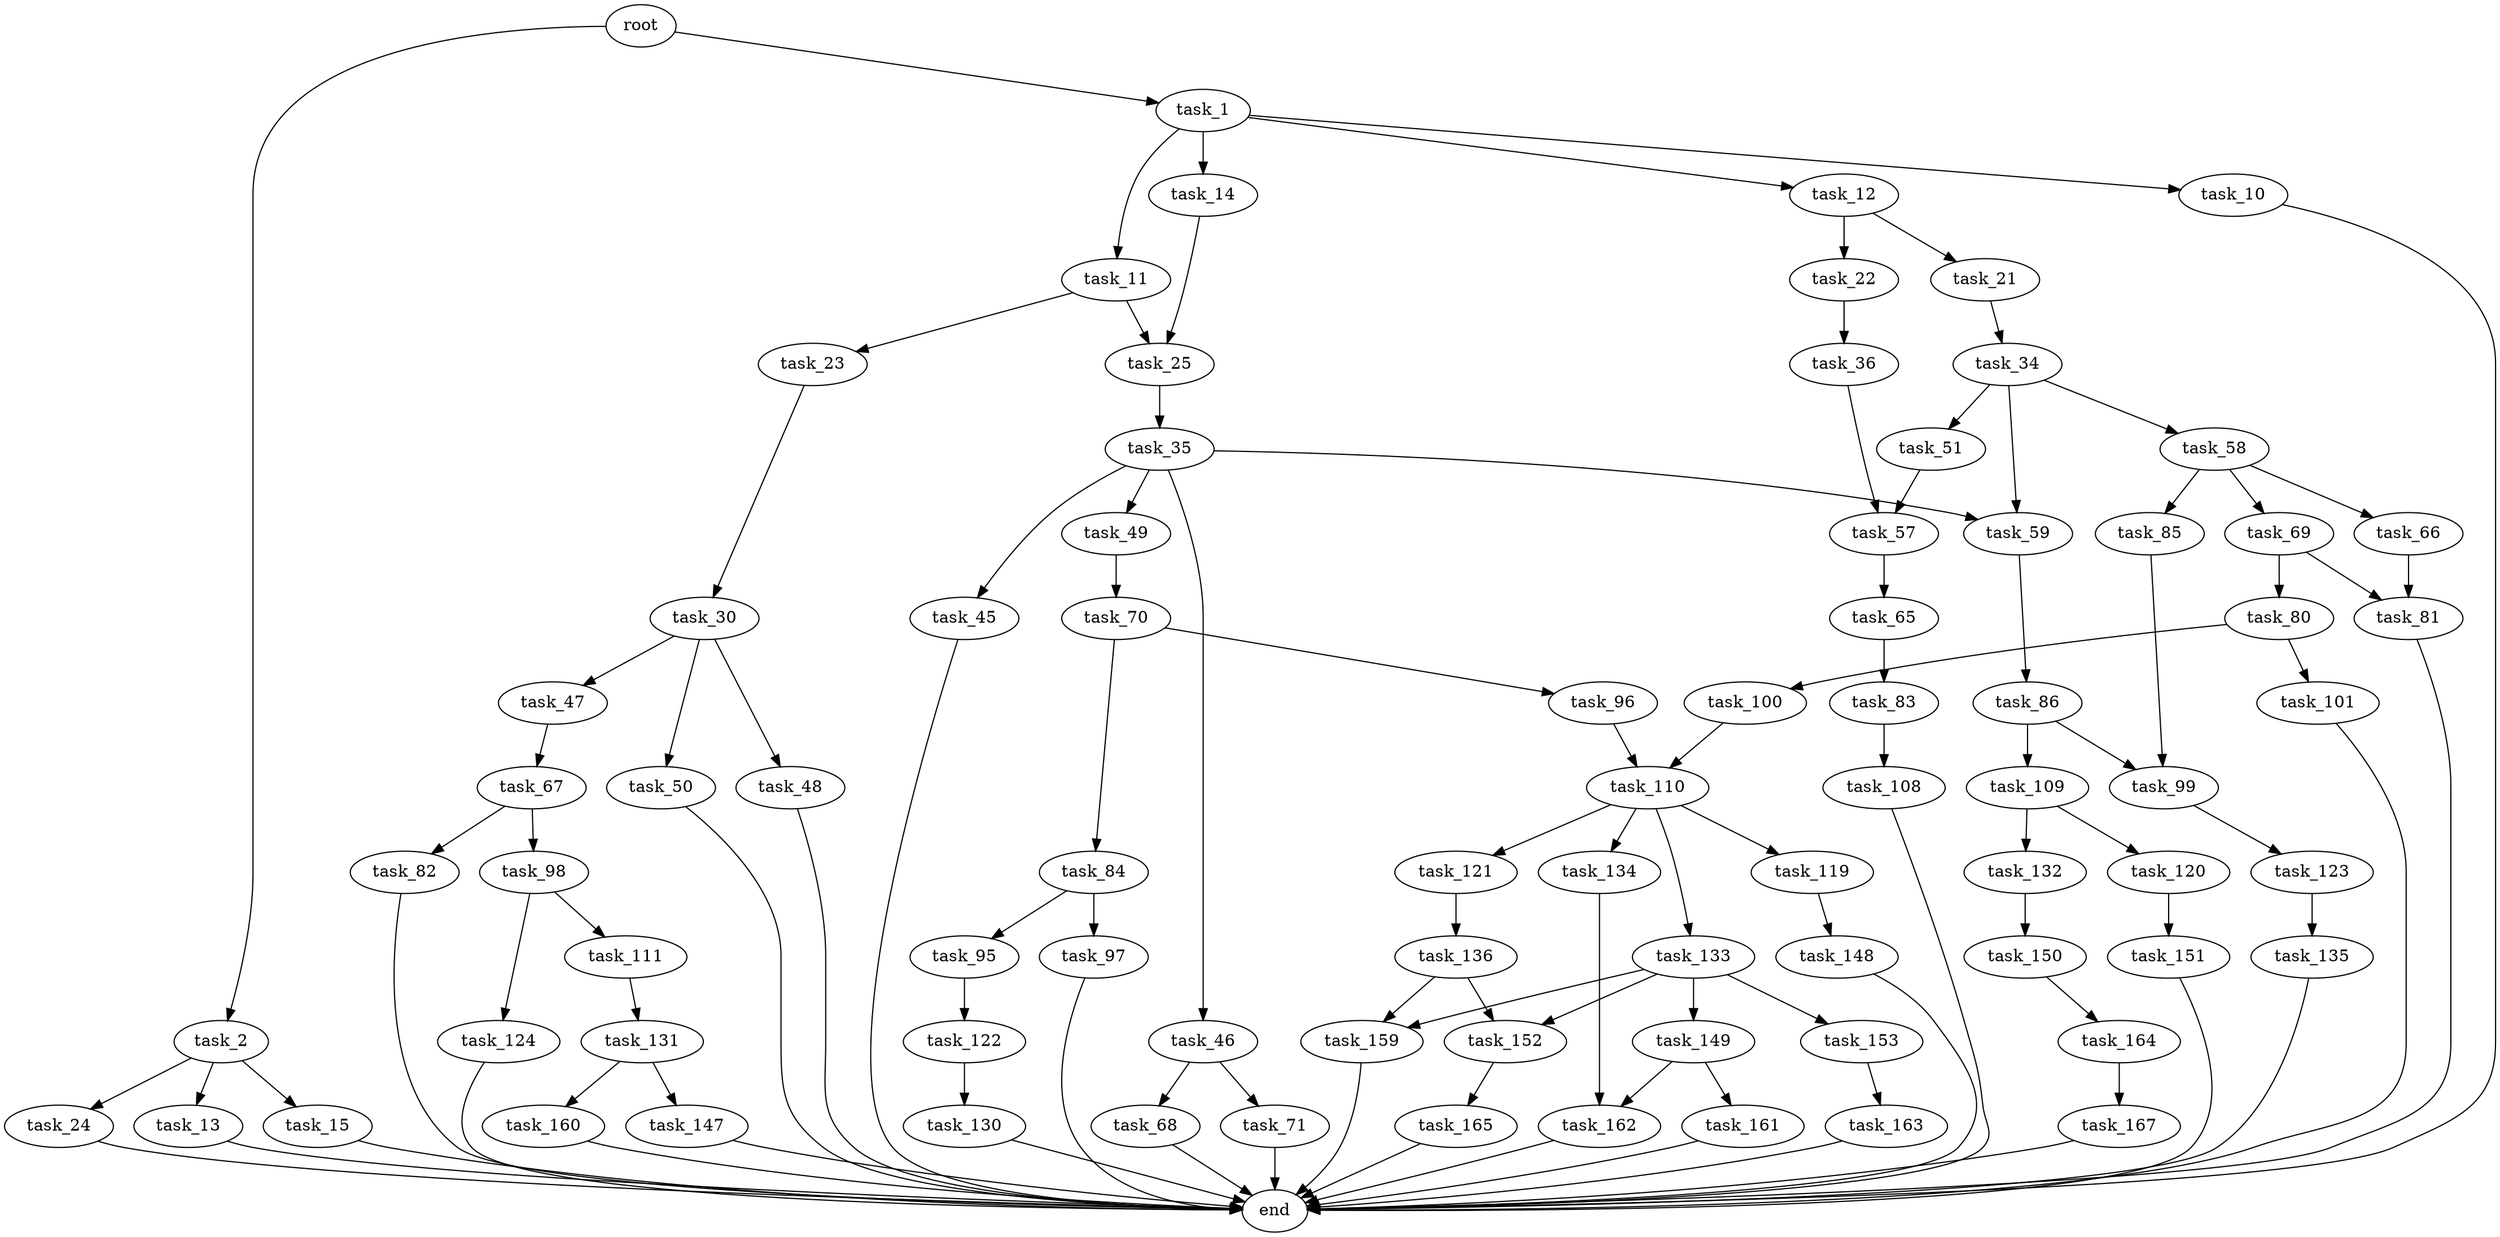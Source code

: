 digraph G {
  root [size="0.000000"];
  task_1 [size="134217728000.000000"];
  task_2 [size="8365533443.000000"];
  task_10 [size="28991029248.000000"];
  task_11 [size="368293445632.000000"];
  task_12 [size="361025644356.000000"];
  task_14 [size="1191925266152.000000"];
  task_13 [size="1073741824000.000000"];
  task_15 [size="231928233984.000000"];
  task_24 [size="368293445632.000000"];
  end [size="0.000000"];
  task_23 [size="762886931134.000000"];
  task_25 [size="13706842308.000000"];
  task_21 [size="368293445632.000000"];
  task_22 [size="144142184868.000000"];
  task_34 [size="1141202502521.000000"];
  task_36 [size="208537236878.000000"];
  task_30 [size="16503936965.000000"];
  task_35 [size="16228826794.000000"];
  task_47 [size="134217728000.000000"];
  task_48 [size="818486786588.000000"];
  task_50 [size="399754719554.000000"];
  task_51 [size="28991029248.000000"];
  task_58 [size="134217728000.000000"];
  task_59 [size="8440363429.000000"];
  task_45 [size="13488633040.000000"];
  task_46 [size="32942035203.000000"];
  task_49 [size="698430217719.000000"];
  task_57 [size="368293445632.000000"];
  task_68 [size="108906272443.000000"];
  task_71 [size="436297116308.000000"];
  task_67 [size="247047924146.000000"];
  task_70 [size="549755813888.000000"];
  task_65 [size="19641177025.000000"];
  task_66 [size="5551132236.000000"];
  task_69 [size="8589934592.000000"];
  task_85 [size="8543266103.000000"];
  task_86 [size="21206464752.000000"];
  task_83 [size="455499993656.000000"];
  task_81 [size="368293445632.000000"];
  task_82 [size="1219220603675.000000"];
  task_98 [size="23711818848.000000"];
  task_80 [size="1049799671039.000000"];
  task_84 [size="68719476736.000000"];
  task_96 [size="462686394092.000000"];
  task_100 [size="19005131195.000000"];
  task_101 [size="19969132943.000000"];
  task_108 [size="64271267201.000000"];
  task_95 [size="8589934592.000000"];
  task_97 [size="7408787609.000000"];
  task_99 [size="1308420877.000000"];
  task_109 [size="99152916524.000000"];
  task_122 [size="30564001034.000000"];
  task_110 [size="3086155503.000000"];
  task_111 [size="145737581273.000000"];
  task_124 [size="887985099.000000"];
  task_123 [size="7969128630.000000"];
  task_120 [size="359115890338.000000"];
  task_132 [size="104102180611.000000"];
  task_119 [size="7627839630.000000"];
  task_121 [size="782757789696.000000"];
  task_133 [size="81362380142.000000"];
  task_134 [size="549755813888.000000"];
  task_131 [size="732049531408.000000"];
  task_148 [size="11315382647.000000"];
  task_151 [size="134217728000.000000"];
  task_136 [size="8589934592.000000"];
  task_130 [size="77044381497.000000"];
  task_135 [size="109874434285.000000"];
  task_147 [size="320439343058.000000"];
  task_160 [size="209968764886.000000"];
  task_150 [size="211107418976.000000"];
  task_149 [size="8589934592.000000"];
  task_152 [size="524602651768.000000"];
  task_153 [size="5553201081.000000"];
  task_159 [size="596763756172.000000"];
  task_162 [size="4191479108.000000"];
  task_161 [size="782757789696.000000"];
  task_164 [size="80023541935.000000"];
  task_165 [size="782757789696.000000"];
  task_163 [size="7217936943.000000"];
  task_167 [size="6520455992.000000"];

  root -> task_1 [size="1.000000"];
  root -> task_2 [size="1.000000"];
  task_1 -> task_10 [size="209715200.000000"];
  task_1 -> task_11 [size="209715200.000000"];
  task_1 -> task_12 [size="209715200.000000"];
  task_1 -> task_14 [size="209715200.000000"];
  task_2 -> task_13 [size="134217728.000000"];
  task_2 -> task_15 [size="134217728.000000"];
  task_2 -> task_24 [size="134217728.000000"];
  task_10 -> end [size="1.000000"];
  task_11 -> task_23 [size="411041792.000000"];
  task_11 -> task_25 [size="411041792.000000"];
  task_12 -> task_21 [size="536870912.000000"];
  task_12 -> task_22 [size="536870912.000000"];
  task_14 -> task_25 [size="838860800.000000"];
  task_13 -> end [size="1.000000"];
  task_15 -> end [size="1.000000"];
  task_24 -> end [size="1.000000"];
  task_23 -> task_30 [size="679477248.000000"];
  task_25 -> task_35 [size="33554432.000000"];
  task_21 -> task_34 [size="411041792.000000"];
  task_22 -> task_36 [size="134217728.000000"];
  task_34 -> task_51 [size="838860800.000000"];
  task_34 -> task_58 [size="838860800.000000"];
  task_34 -> task_59 [size="838860800.000000"];
  task_36 -> task_57 [size="209715200.000000"];
  task_30 -> task_47 [size="301989888.000000"];
  task_30 -> task_48 [size="301989888.000000"];
  task_30 -> task_50 [size="301989888.000000"];
  task_35 -> task_45 [size="679477248.000000"];
  task_35 -> task_46 [size="679477248.000000"];
  task_35 -> task_49 [size="679477248.000000"];
  task_35 -> task_59 [size="679477248.000000"];
  task_47 -> task_67 [size="209715200.000000"];
  task_48 -> end [size="1.000000"];
  task_50 -> end [size="1.000000"];
  task_51 -> task_57 [size="75497472.000000"];
  task_58 -> task_66 [size="209715200.000000"];
  task_58 -> task_69 [size="209715200.000000"];
  task_58 -> task_85 [size="209715200.000000"];
  task_59 -> task_86 [size="134217728.000000"];
  task_45 -> end [size="1.000000"];
  task_46 -> task_68 [size="838860800.000000"];
  task_46 -> task_71 [size="838860800.000000"];
  task_49 -> task_70 [size="679477248.000000"];
  task_57 -> task_65 [size="411041792.000000"];
  task_68 -> end [size="1.000000"];
  task_71 -> end [size="1.000000"];
  task_67 -> task_82 [size="411041792.000000"];
  task_67 -> task_98 [size="411041792.000000"];
  task_70 -> task_84 [size="536870912.000000"];
  task_70 -> task_96 [size="536870912.000000"];
  task_65 -> task_83 [size="838860800.000000"];
  task_66 -> task_81 [size="209715200.000000"];
  task_69 -> task_80 [size="33554432.000000"];
  task_69 -> task_81 [size="33554432.000000"];
  task_85 -> task_99 [size="134217728.000000"];
  task_86 -> task_99 [size="536870912.000000"];
  task_86 -> task_109 [size="536870912.000000"];
  task_83 -> task_108 [size="301989888.000000"];
  task_81 -> end [size="1.000000"];
  task_82 -> end [size="1.000000"];
  task_98 -> task_111 [size="33554432.000000"];
  task_98 -> task_124 [size="33554432.000000"];
  task_80 -> task_100 [size="838860800.000000"];
  task_80 -> task_101 [size="838860800.000000"];
  task_84 -> task_95 [size="134217728.000000"];
  task_84 -> task_97 [size="134217728.000000"];
  task_96 -> task_110 [size="536870912.000000"];
  task_100 -> task_110 [size="411041792.000000"];
  task_101 -> end [size="1.000000"];
  task_108 -> end [size="1.000000"];
  task_95 -> task_122 [size="33554432.000000"];
  task_97 -> end [size="1.000000"];
  task_99 -> task_123 [size="33554432.000000"];
  task_109 -> task_120 [size="75497472.000000"];
  task_109 -> task_132 [size="75497472.000000"];
  task_122 -> task_130 [size="679477248.000000"];
  task_110 -> task_119 [size="301989888.000000"];
  task_110 -> task_121 [size="301989888.000000"];
  task_110 -> task_133 [size="301989888.000000"];
  task_110 -> task_134 [size="301989888.000000"];
  task_111 -> task_131 [size="301989888.000000"];
  task_124 -> end [size="1.000000"];
  task_123 -> task_135 [size="134217728.000000"];
  task_120 -> task_151 [size="411041792.000000"];
  task_132 -> task_150 [size="209715200.000000"];
  task_119 -> task_148 [size="134217728.000000"];
  task_121 -> task_136 [size="679477248.000000"];
  task_133 -> task_149 [size="301989888.000000"];
  task_133 -> task_152 [size="301989888.000000"];
  task_133 -> task_153 [size="301989888.000000"];
  task_133 -> task_159 [size="301989888.000000"];
  task_134 -> task_162 [size="536870912.000000"];
  task_131 -> task_147 [size="536870912.000000"];
  task_131 -> task_160 [size="536870912.000000"];
  task_148 -> end [size="1.000000"];
  task_151 -> end [size="1.000000"];
  task_136 -> task_152 [size="33554432.000000"];
  task_136 -> task_159 [size="33554432.000000"];
  task_130 -> end [size="1.000000"];
  task_135 -> end [size="1.000000"];
  task_147 -> end [size="1.000000"];
  task_160 -> end [size="1.000000"];
  task_150 -> task_164 [size="209715200.000000"];
  task_149 -> task_161 [size="33554432.000000"];
  task_149 -> task_162 [size="33554432.000000"];
  task_152 -> task_165 [size="536870912.000000"];
  task_153 -> task_163 [size="134217728.000000"];
  task_159 -> end [size="1.000000"];
  task_162 -> end [size="1.000000"];
  task_161 -> end [size="1.000000"];
  task_164 -> task_167 [size="75497472.000000"];
  task_165 -> end [size="1.000000"];
  task_163 -> end [size="1.000000"];
  task_167 -> end [size="1.000000"];
}

